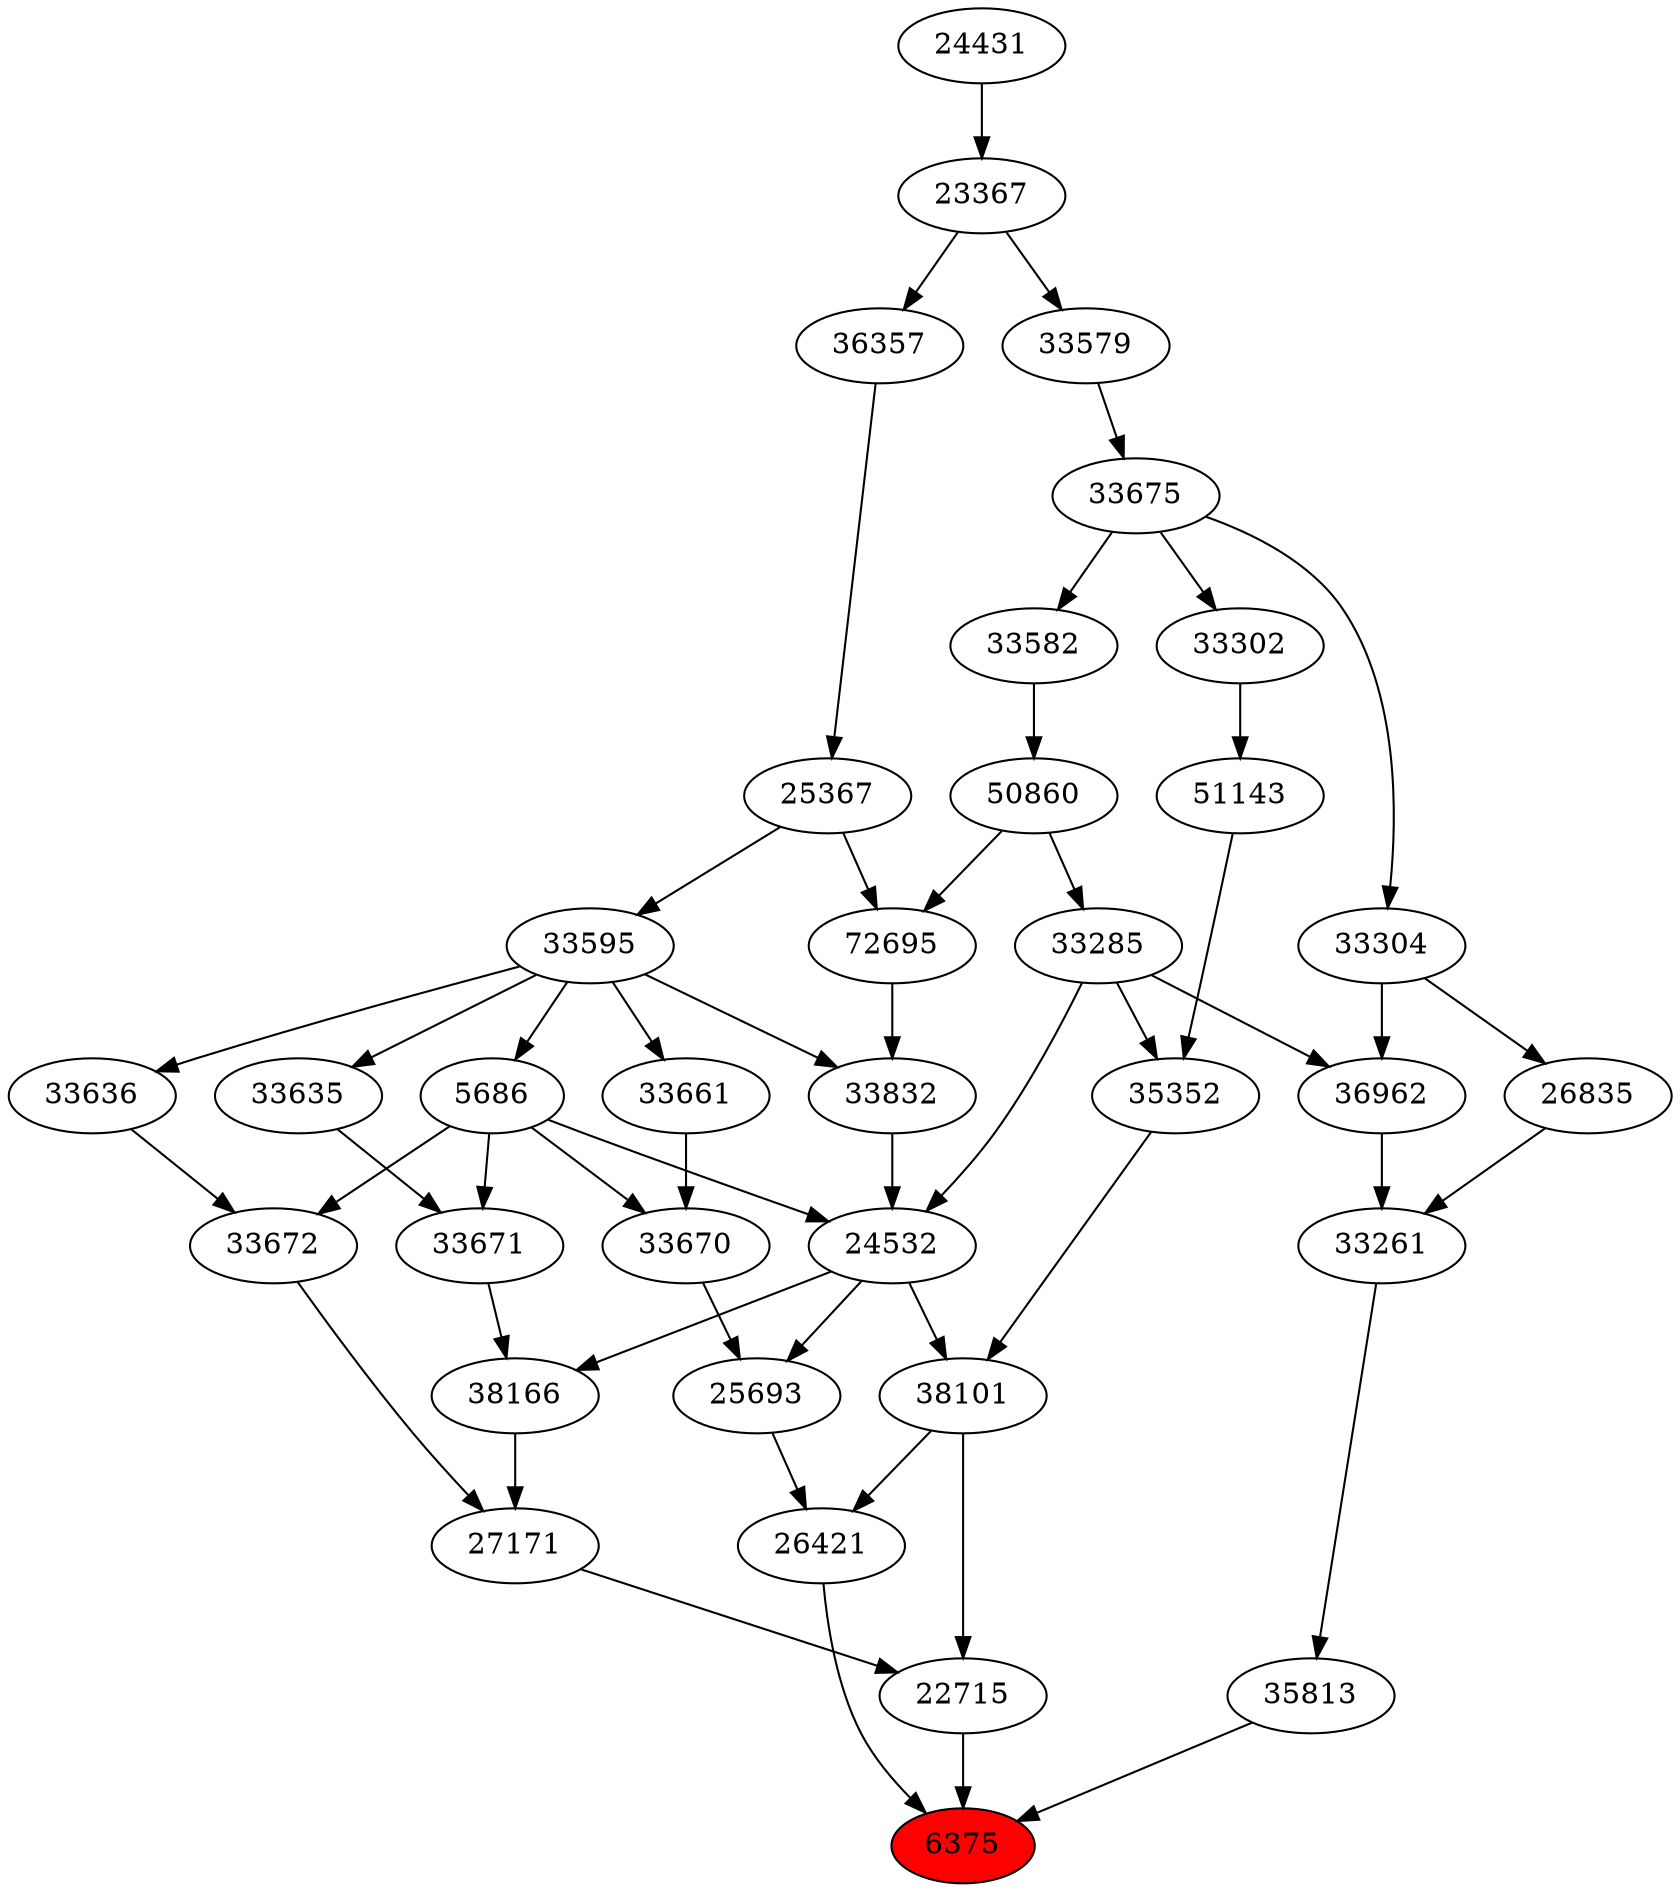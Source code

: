 strict digraph{ 
6375 [label="6375" fillcolor=red style=filled]
22715 -> 6375
26421 -> 6375
35813 -> 6375
22715 [label="22715"]
27171 -> 22715
38101 -> 22715
26421 [label="26421"]
25693 -> 26421
38101 -> 26421
35813 [label="35813"]
33261 -> 35813
27171 [label="27171"]
33672 -> 27171
38166 -> 27171
38101 [label="38101"]
24532 -> 38101
35352 -> 38101
25693 [label="25693"]
24532 -> 25693
33670 -> 25693
33261 [label="33261"]
36962 -> 33261
26835 -> 33261
33672 [label="33672"]
33636 -> 33672
5686 -> 33672
38166 [label="38166"]
24532 -> 38166
33671 -> 38166
24532 [label="24532"]
33285 -> 24532
5686 -> 24532
33832 -> 24532
35352 [label="35352"]
33285 -> 35352
51143 -> 35352
33670 [label="33670"]
5686 -> 33670
33661 -> 33670
36962 [label="36962"]
33285 -> 36962
33304 -> 36962
26835 [label="26835"]
33304 -> 26835
33636 [label="33636"]
33595 -> 33636
5686 [label="5686"]
33595 -> 5686
33671 [label="33671"]
5686 -> 33671
33635 -> 33671
33285 [label="33285"]
50860 -> 33285
33832 [label="33832"]
72695 -> 33832
33595 -> 33832
51143 [label="51143"]
33302 -> 51143
33661 [label="33661"]
33595 -> 33661
33304 [label="33304"]
33675 -> 33304
33595 [label="33595"]
25367 -> 33595
33635 [label="33635"]
33595 -> 33635
50860 [label="50860"]
33582 -> 50860
72695 [label="72695"]
50860 -> 72695
25367 -> 72695
33302 [label="33302"]
33675 -> 33302
33675 [label="33675"]
33579 -> 33675
25367 [label="25367"]
36357 -> 25367
33582 [label="33582"]
33675 -> 33582
33579 [label="33579"]
23367 -> 33579
36357 [label="36357"]
23367 -> 36357
23367 [label="23367"]
24431 -> 23367
24431 [label="24431"]
}